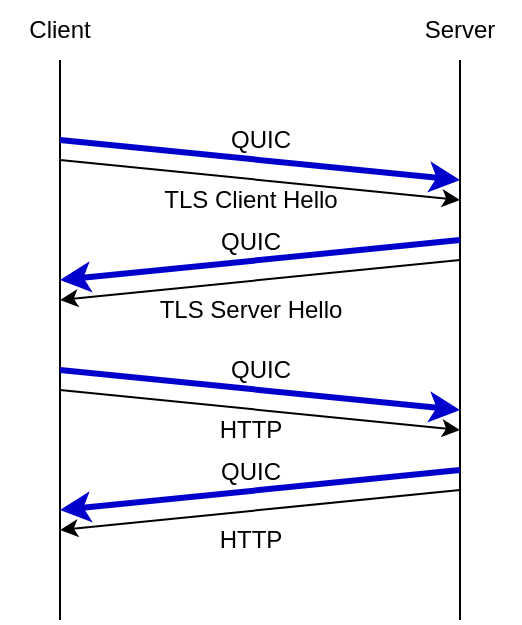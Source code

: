 <mxfile version="21.1.2" type="github">
  <diagram name="Page-1" id="88T8jqF0czzb1SBUVcN7">
    <mxGraphModel dx="794" dy="627" grid="1" gridSize="10" guides="1" tooltips="1" connect="1" arrows="1" fold="1" page="1" pageScale="1" pageWidth="850" pageHeight="1100" math="0" shadow="0">
      <root>
        <mxCell id="0" />
        <mxCell id="1" parent="0" />
        <mxCell id="HkrJcNcA2CpwEy5J9CqB-1" value="" style="endArrow=none;html=1;rounded=0;labelBackgroundColor=none;fontColor=default;" edge="1" parent="1">
          <mxGeometry width="50" height="50" relative="1" as="geometry">
            <mxPoint x="160" y="360" as="sourcePoint" />
            <mxPoint x="160" y="80" as="targetPoint" />
          </mxGeometry>
        </mxCell>
        <mxCell id="HkrJcNcA2CpwEy5J9CqB-2" value="Client" style="text;html=1;strokeColor=none;fillColor=none;align=center;verticalAlign=middle;whiteSpace=wrap;rounded=0;labelBackgroundColor=none;" vertex="1" parent="1">
          <mxGeometry x="130" y="50" width="60" height="30" as="geometry" />
        </mxCell>
        <mxCell id="HkrJcNcA2CpwEy5J9CqB-3" value="" style="endArrow=none;html=1;rounded=0;labelBackgroundColor=none;fontColor=default;" edge="1" parent="1">
          <mxGeometry width="50" height="50" relative="1" as="geometry">
            <mxPoint x="360" y="360" as="sourcePoint" />
            <mxPoint x="360" y="80" as="targetPoint" />
          </mxGeometry>
        </mxCell>
        <mxCell id="HkrJcNcA2CpwEy5J9CqB-4" value="Server" style="text;html=1;strokeColor=none;fillColor=none;align=center;verticalAlign=middle;whiteSpace=wrap;rounded=0;labelBackgroundColor=none;" vertex="1" parent="1">
          <mxGeometry x="330" y="50" width="60" height="30" as="geometry" />
        </mxCell>
        <mxCell id="HkrJcNcA2CpwEy5J9CqB-5" value="" style="endArrow=classic;html=1;rounded=0;labelBackgroundColor=none;fontColor=default;" edge="1" parent="1">
          <mxGeometry width="50" height="50" relative="1" as="geometry">
            <mxPoint x="160" y="130" as="sourcePoint" />
            <mxPoint x="360" y="150" as="targetPoint" />
          </mxGeometry>
        </mxCell>
        <mxCell id="HkrJcNcA2CpwEy5J9CqB-6" value="" style="endArrow=classic;html=1;rounded=0;strokeWidth=3;labelBackgroundColor=none;fontColor=default;strokeColor=#0000CC;" edge="1" parent="1">
          <mxGeometry width="50" height="50" relative="1" as="geometry">
            <mxPoint x="160" y="120" as="sourcePoint" />
            <mxPoint x="360" y="140" as="targetPoint" />
          </mxGeometry>
        </mxCell>
        <mxCell id="HkrJcNcA2CpwEy5J9CqB-7" value="" style="endArrow=classic;html=1;rounded=0;labelBackgroundColor=none;fontColor=default;" edge="1" parent="1">
          <mxGeometry width="50" height="50" relative="1" as="geometry">
            <mxPoint x="360" y="180" as="sourcePoint" />
            <mxPoint x="160" y="200" as="targetPoint" />
          </mxGeometry>
        </mxCell>
        <mxCell id="HkrJcNcA2CpwEy5J9CqB-8" value="" style="endArrow=classic;html=1;rounded=0;strokeWidth=3;labelBackgroundColor=none;fontColor=default;strokeColor=#0000CC;" edge="1" parent="1">
          <mxGeometry width="50" height="50" relative="1" as="geometry">
            <mxPoint x="360" y="170" as="sourcePoint" />
            <mxPoint x="160" y="190" as="targetPoint" />
          </mxGeometry>
        </mxCell>
        <mxCell id="HkrJcNcA2CpwEy5J9CqB-9" value="QUIC" style="text;html=1;align=center;verticalAlign=middle;resizable=0;points=[];autosize=1;strokeColor=none;fillColor=none;" vertex="1" parent="1">
          <mxGeometry x="235" y="105" width="50" height="30" as="geometry" />
        </mxCell>
        <mxCell id="HkrJcNcA2CpwEy5J9CqB-10" value="QUIC" style="text;html=1;align=center;verticalAlign=middle;resizable=0;points=[];autosize=1;strokeColor=none;fillColor=none;" vertex="1" parent="1">
          <mxGeometry x="230" y="156" width="50" height="30" as="geometry" />
        </mxCell>
        <mxCell id="HkrJcNcA2CpwEy5J9CqB-11" value="TLS Client Hello" style="text;html=1;align=center;verticalAlign=middle;resizable=0;points=[];autosize=1;strokeColor=none;fillColor=none;" vertex="1" parent="1">
          <mxGeometry x="200" y="135" width="110" height="30" as="geometry" />
        </mxCell>
        <mxCell id="HkrJcNcA2CpwEy5J9CqB-12" value="TLS Server Hello" style="text;html=1;align=center;verticalAlign=middle;resizable=0;points=[];autosize=1;strokeColor=none;fillColor=none;" vertex="1" parent="1">
          <mxGeometry x="200" y="190" width="110" height="30" as="geometry" />
        </mxCell>
        <mxCell id="HkrJcNcA2CpwEy5J9CqB-13" value="" style="endArrow=classic;html=1;rounded=0;labelBackgroundColor=none;fontColor=default;" edge="1" parent="1">
          <mxGeometry width="50" height="50" relative="1" as="geometry">
            <mxPoint x="160" y="245" as="sourcePoint" />
            <mxPoint x="360" y="265" as="targetPoint" />
          </mxGeometry>
        </mxCell>
        <mxCell id="HkrJcNcA2CpwEy5J9CqB-14" value="" style="endArrow=classic;html=1;rounded=0;strokeWidth=3;labelBackgroundColor=none;fontColor=default;strokeColor=#0000CC;" edge="1" parent="1">
          <mxGeometry width="50" height="50" relative="1" as="geometry">
            <mxPoint x="160" y="235" as="sourcePoint" />
            <mxPoint x="360" y="255" as="targetPoint" />
          </mxGeometry>
        </mxCell>
        <mxCell id="HkrJcNcA2CpwEy5J9CqB-15" value="" style="endArrow=classic;html=1;rounded=0;labelBackgroundColor=none;fontColor=default;" edge="1" parent="1">
          <mxGeometry width="50" height="50" relative="1" as="geometry">
            <mxPoint x="360" y="295" as="sourcePoint" />
            <mxPoint x="160" y="315" as="targetPoint" />
          </mxGeometry>
        </mxCell>
        <mxCell id="HkrJcNcA2CpwEy5J9CqB-16" value="" style="endArrow=classic;html=1;rounded=0;strokeWidth=3;labelBackgroundColor=none;fontColor=default;strokeColor=#0000CC;" edge="1" parent="1">
          <mxGeometry width="50" height="50" relative="1" as="geometry">
            <mxPoint x="360" y="285" as="sourcePoint" />
            <mxPoint x="160" y="305" as="targetPoint" />
          </mxGeometry>
        </mxCell>
        <mxCell id="HkrJcNcA2CpwEy5J9CqB-17" value="QUIC" style="text;html=1;align=center;verticalAlign=middle;resizable=0;points=[];autosize=1;strokeColor=none;fillColor=none;" vertex="1" parent="1">
          <mxGeometry x="235" y="220" width="50" height="30" as="geometry" />
        </mxCell>
        <mxCell id="HkrJcNcA2CpwEy5J9CqB-18" value="QUIC" style="text;html=1;align=center;verticalAlign=middle;resizable=0;points=[];autosize=1;strokeColor=none;fillColor=none;" vertex="1" parent="1">
          <mxGeometry x="230" y="271" width="50" height="30" as="geometry" />
        </mxCell>
        <mxCell id="HkrJcNcA2CpwEy5J9CqB-19" value="HTTP" style="text;html=1;align=center;verticalAlign=middle;resizable=0;points=[];autosize=1;strokeColor=none;fillColor=none;" vertex="1" parent="1">
          <mxGeometry x="230" y="250" width="50" height="30" as="geometry" />
        </mxCell>
        <mxCell id="HkrJcNcA2CpwEy5J9CqB-20" value="HTTP" style="text;html=1;align=center;verticalAlign=middle;resizable=0;points=[];autosize=1;strokeColor=none;fillColor=none;" vertex="1" parent="1">
          <mxGeometry x="230" y="305" width="50" height="30" as="geometry" />
        </mxCell>
      </root>
    </mxGraphModel>
  </diagram>
</mxfile>
